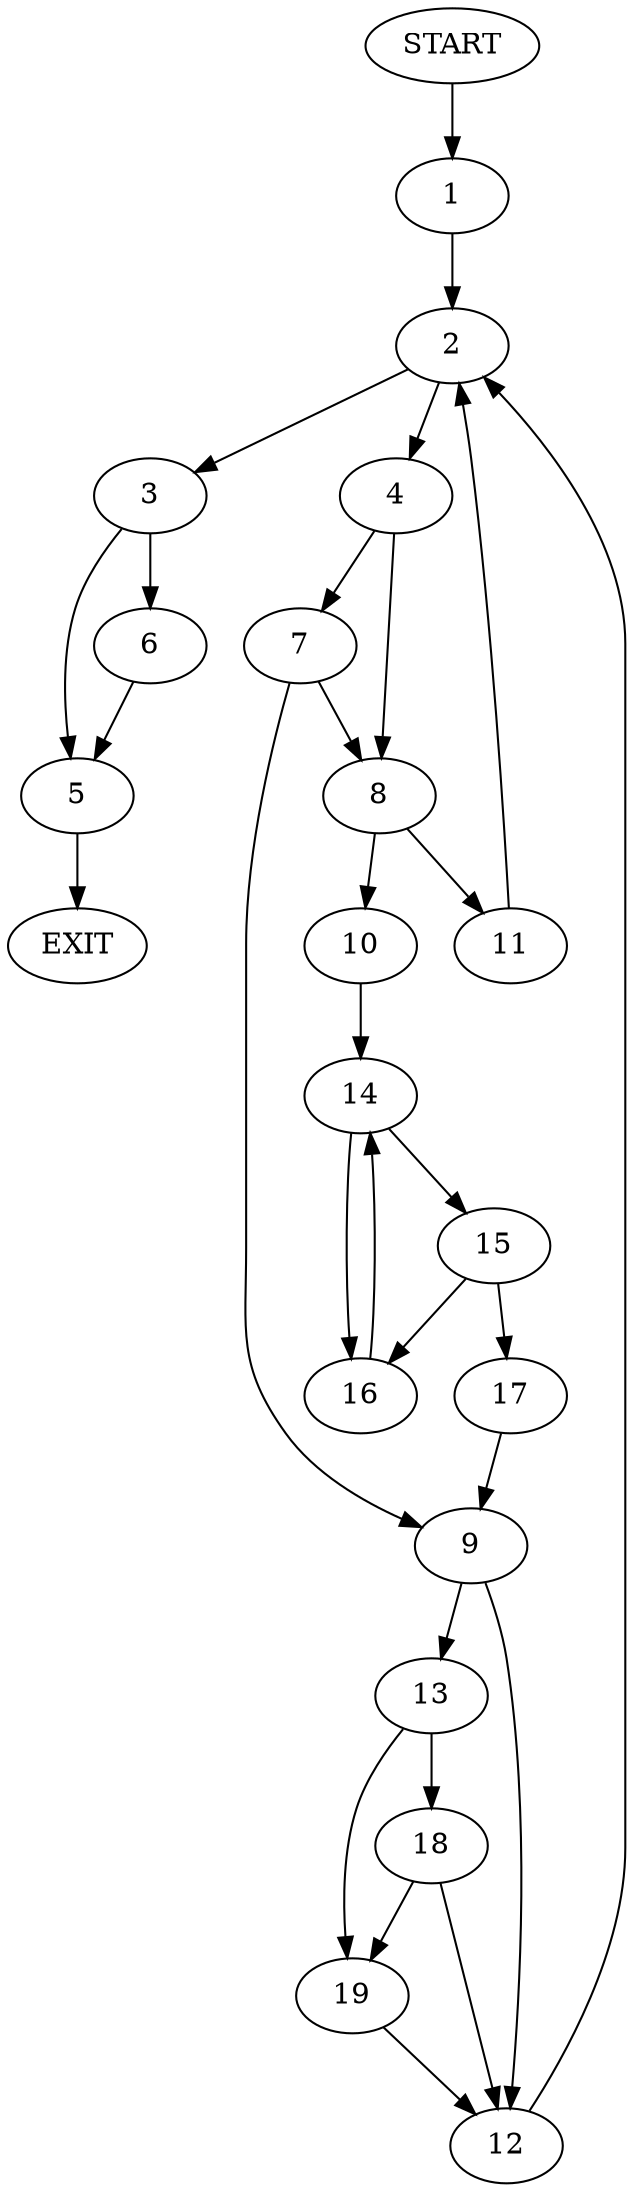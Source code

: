 digraph {
0 [label="START"]
20 [label="EXIT"]
0 -> 1
1 -> 2
2 -> 3
2 -> 4
3 -> 5
3 -> 6
4 -> 7
4 -> 8
7 -> 8
7 -> 9
8 -> 10
8 -> 11
9 -> 12
9 -> 13
11 -> 2
10 -> 14
14 -> 15
14 -> 16
15 -> 17
15 -> 16
16 -> 14
17 -> 9
12 -> 2
13 -> 18
13 -> 19
19 -> 12
18 -> 12
18 -> 19
5 -> 20
6 -> 5
}
